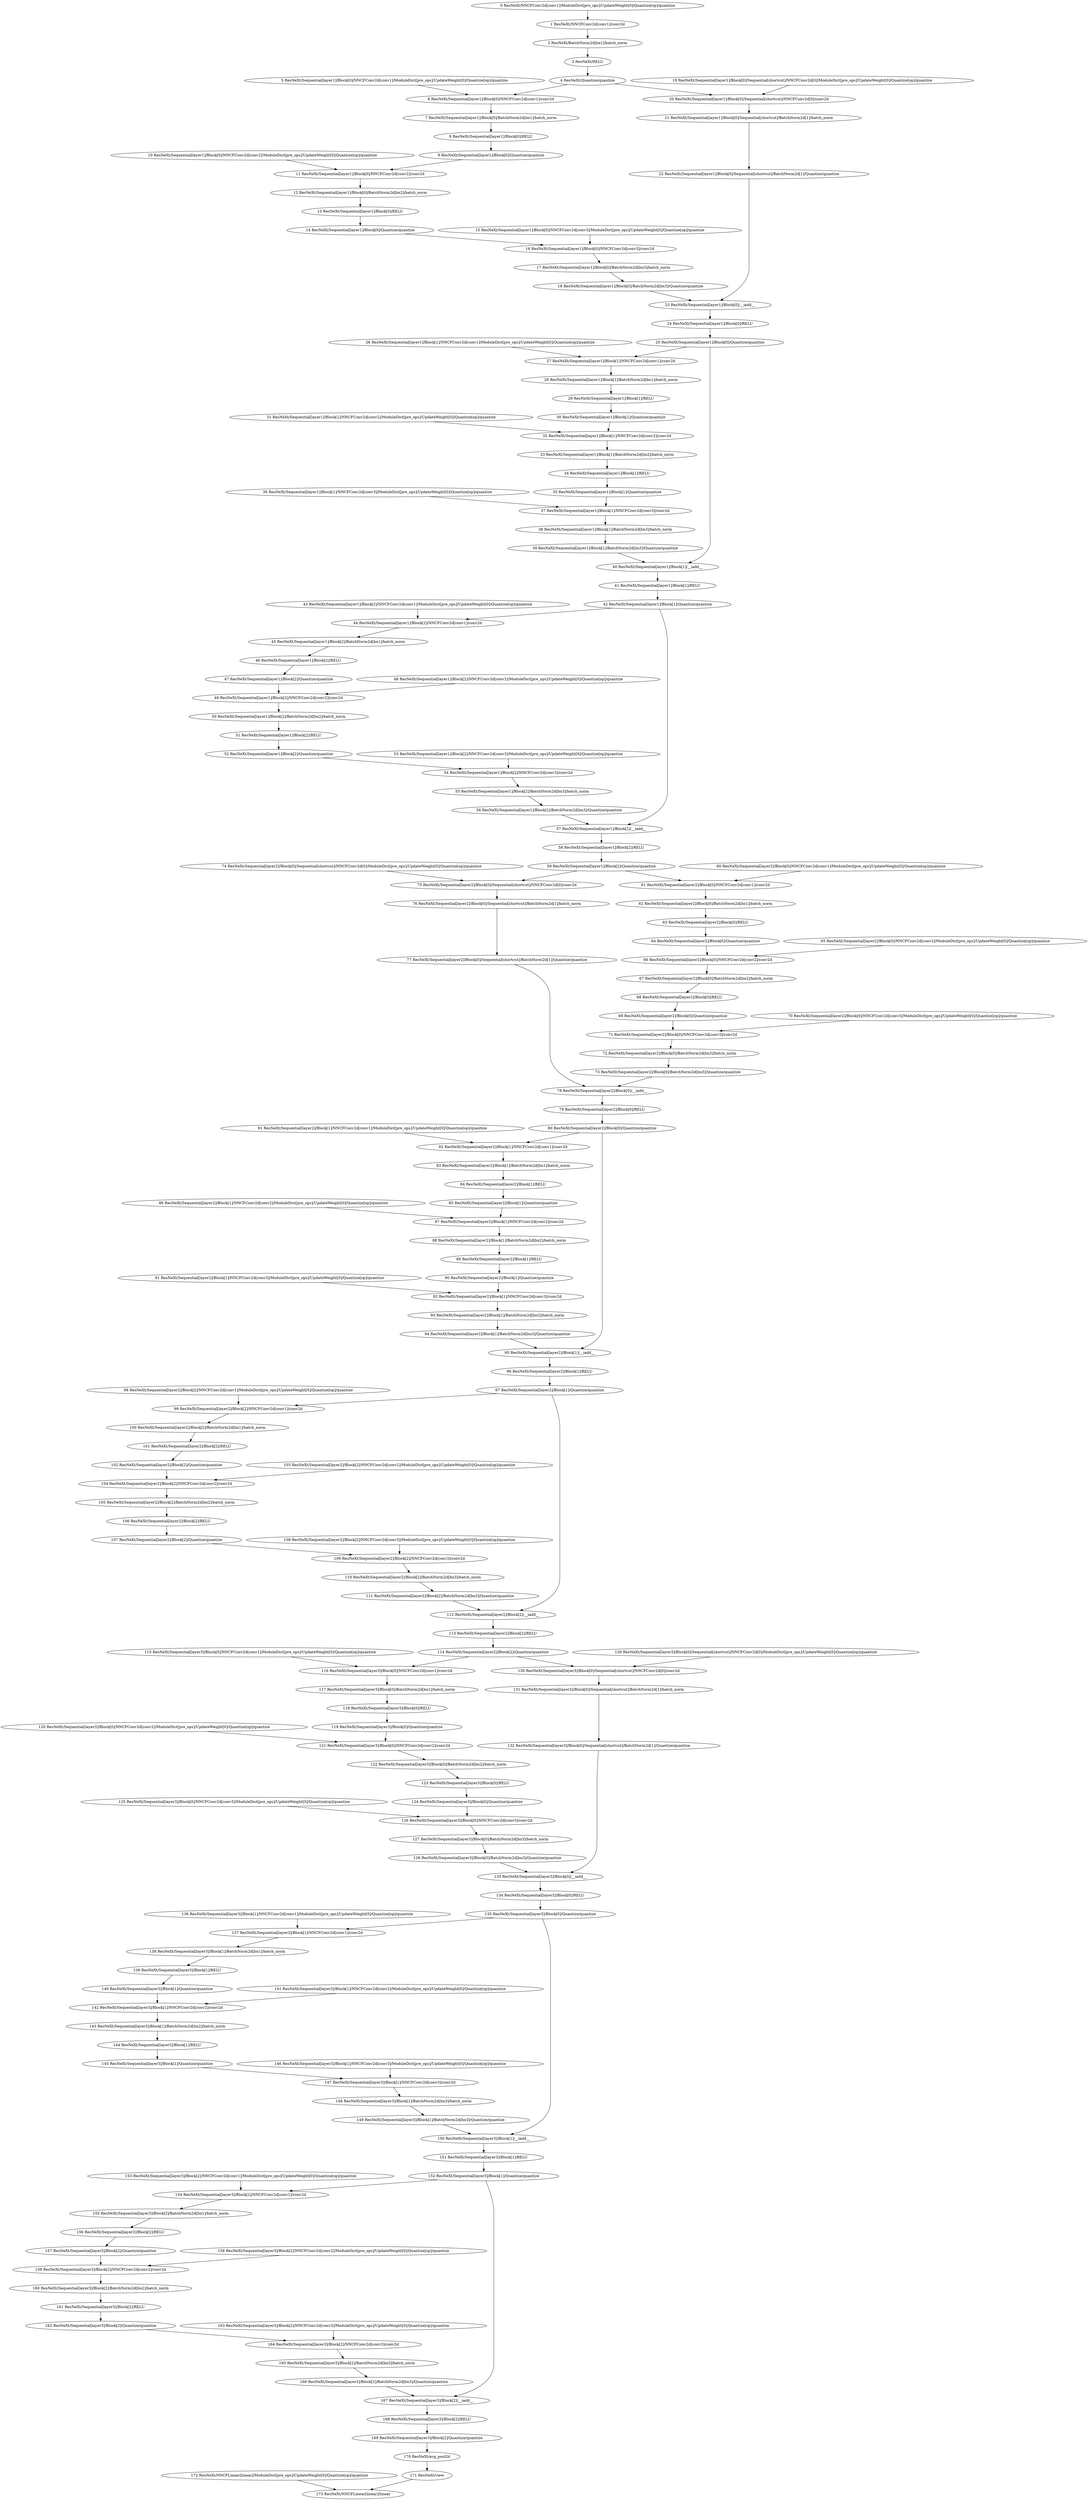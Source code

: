 strict digraph  {
"116 ResNeXt/Sequential[layer3]/Block[0]/NNCFConv2d[conv1]/conv2d" [id=116, scope="ResNeXt/Sequential[layer3]/Block[0]/NNCFConv2d[conv1]", type=conv2d];
"33 ResNeXt/Sequential[layer1]/Block[1]/BatchNorm2d[bn2]/batch_norm" [id=33, scope="ResNeXt/Sequential[layer1]/Block[1]/BatchNorm2d[bn2]", type=batch_norm];
"77 ResNeXt/Sequential[layer2]/Block[0]/Sequential[shortcut]/BatchNorm2d[1]/Quantize/quantize" [id=77, scope="ResNeXt/Sequential[layer2]/Block[0]/Sequential[shortcut]/BatchNorm2d[1]/Quantize", type=quantize];
"135 ResNeXt/Sequential[layer3]/Block[0]/Quantize/quantize" [id=135, scope="ResNeXt/Sequential[layer3]/Block[0]/Quantize", type=quantize];
"168 ResNeXt/Sequential[layer3]/Block[2]/RELU" [id=168, scope="ResNeXt/Sequential[layer3]/Block[2]", type=RELU];
"42 ResNeXt/Sequential[layer1]/Block[1]/Quantize/quantize" [id=42, scope="ResNeXt/Sequential[layer1]/Block[1]/Quantize", type=quantize];
"61 ResNeXt/Sequential[layer2]/Block[0]/NNCFConv2d[conv1]/conv2d" [id=61, scope="ResNeXt/Sequential[layer2]/Block[0]/NNCFConv2d[conv1]", type=conv2d];
"29 ResNeXt/Sequential[layer1]/Block[1]/RELU" [id=29, scope="ResNeXt/Sequential[layer1]/Block[1]", type=RELU];
"37 ResNeXt/Sequential[layer1]/Block[1]/NNCFConv2d[conv3]/conv2d" [id=37, scope="ResNeXt/Sequential[layer1]/Block[1]/NNCFConv2d[conv3]", type=conv2d];
"27 ResNeXt/Sequential[layer1]/Block[1]/NNCFConv2d[conv1]/conv2d" [id=27, scope="ResNeXt/Sequential[layer1]/Block[1]/NNCFConv2d[conv1]", type=conv2d];
"83 ResNeXt/Sequential[layer2]/Block[1]/BatchNorm2d[bn1]/batch_norm" [id=83, scope="ResNeXt/Sequential[layer2]/Block[1]/BatchNorm2d[bn1]", type=batch_norm];
"73 ResNeXt/Sequential[layer2]/Block[0]/BatchNorm2d[bn3]/Quantize/quantize" [id=73, scope="ResNeXt/Sequential[layer2]/Block[0]/BatchNorm2d[bn3]/Quantize", type=quantize];
"67 ResNeXt/Sequential[layer2]/Block[0]/BatchNorm2d[bn2]/batch_norm" [id=67, scope="ResNeXt/Sequential[layer2]/Block[0]/BatchNorm2d[bn2]", type=batch_norm];
"75 ResNeXt/Sequential[layer2]/Block[0]/Sequential[shortcut]/NNCFConv2d[0]/conv2d" [id=75, scope="ResNeXt/Sequential[layer2]/Block[0]/Sequential[shortcut]/NNCFConv2d[0]", type=conv2d];
"100 ResNeXt/Sequential[layer2]/Block[2]/BatchNorm2d[bn1]/batch_norm" [id=100, scope="ResNeXt/Sequential[layer2]/Block[2]/BatchNorm2d[bn1]", type=batch_norm];
"76 ResNeXt/Sequential[layer2]/Block[0]/Sequential[shortcut]/BatchNorm2d[1]/batch_norm" [id=76, scope="ResNeXt/Sequential[layer2]/Block[0]/Sequential[shortcut]/BatchNorm2d[1]", type=batch_norm];
"84 ResNeXt/Sequential[layer2]/Block[1]/RELU" [id=84, scope="ResNeXt/Sequential[layer2]/Block[1]", type=RELU];
"51 ResNeXt/Sequential[layer1]/Block[2]/RELU" [id=51, scope="ResNeXt/Sequential[layer1]/Block[2]", type=RELU];
"108 ResNeXt/Sequential[layer2]/Block[2]/NNCFConv2d[conv3]/ModuleDict[pre_ops]/UpdateWeight[0]/Quantize[op]/quantize" [id=108, scope="ResNeXt/Sequential[layer2]/Block[2]/NNCFConv2d[conv3]/ModuleDict[pre_ops]/UpdateWeight[0]/Quantize[op]", type=quantize];
"16 ResNeXt/Sequential[layer1]/Block[0]/NNCFConv2d[conv3]/conv2d" [id=16, scope="ResNeXt/Sequential[layer1]/Block[0]/NNCFConv2d[conv3]", type=conv2d];
"43 ResNeXt/Sequential[layer1]/Block[2]/NNCFConv2d[conv1]/ModuleDict[pre_ops]/UpdateWeight[0]/Quantize[op]/quantize" [id=43, scope="ResNeXt/Sequential[layer1]/Block[2]/NNCFConv2d[conv1]/ModuleDict[pre_ops]/UpdateWeight[0]/Quantize[op]", type=quantize];
"39 ResNeXt/Sequential[layer1]/Block[1]/BatchNorm2d[bn3]/Quantize/quantize" [id=39, scope="ResNeXt/Sequential[layer1]/Block[1]/BatchNorm2d[bn3]/Quantize", type=quantize];
"144 ResNeXt/Sequential[layer3]/Block[1]/RELU" [id=144, scope="ResNeXt/Sequential[layer3]/Block[1]", type=RELU];
"131 ResNeXt/Sequential[layer3]/Block[0]/Sequential[shortcut]/BatchNorm2d[1]/batch_norm" [id=131, scope="ResNeXt/Sequential[layer3]/Block[0]/Sequential[shortcut]/BatchNorm2d[1]", type=batch_norm];
"30 ResNeXt/Sequential[layer1]/Block[1]/Quantize/quantize" [id=30, scope="ResNeXt/Sequential[layer1]/Block[1]/Quantize", type=quantize];
"78 ResNeXt/Sequential[layer2]/Block[0]/__iadd__" [id=78, scope="ResNeXt/Sequential[layer2]/Block[0]", type=__iadd__];
"32 ResNeXt/Sequential[layer1]/Block[1]/NNCFConv2d[conv2]/conv2d" [id=32, scope="ResNeXt/Sequential[layer1]/Block[1]/NNCFConv2d[conv2]", type=conv2d];
"2 ResNeXt/BatchNorm2d[bn1]/batch_norm" [id=2, scope="ResNeXt/BatchNorm2d[bn1]", type=batch_norm];
"66 ResNeXt/Sequential[layer2]/Block[0]/NNCFConv2d[conv2]/conv2d" [id=66, scope="ResNeXt/Sequential[layer2]/Block[0]/NNCFConv2d[conv2]", type=conv2d];
"90 ResNeXt/Sequential[layer2]/Block[1]/Quantize/quantize" [id=90, scope="ResNeXt/Sequential[layer2]/Block[1]/Quantize", type=quantize];
"19 ResNeXt/Sequential[layer1]/Block[0]/Sequential[shortcut]/NNCFConv2d[0]/ModuleDict[pre_ops]/UpdateWeight[0]/Quantize[op]/quantize" [id=19, scope="ResNeXt/Sequential[layer1]/Block[0]/Sequential[shortcut]/NNCFConv2d[0]/ModuleDict[pre_ops]/UpdateWeight[0]/Quantize[op]", type=quantize];
"145 ResNeXt/Sequential[layer3]/Block[1]/Quantize/quantize" [id=145, scope="ResNeXt/Sequential[layer3]/Block[1]/Quantize", type=quantize];
"72 ResNeXt/Sequential[layer2]/Block[0]/BatchNorm2d[bn3]/batch_norm" [id=72, scope="ResNeXt/Sequential[layer2]/Block[0]/BatchNorm2d[bn3]", type=batch_norm];
"151 ResNeXt/Sequential[layer3]/Block[1]/RELU" [id=151, scope="ResNeXt/Sequential[layer3]/Block[1]", type=RELU];
"138 ResNeXt/Sequential[layer3]/Block[1]/BatchNorm2d[bn1]/batch_norm" [id=138, scope="ResNeXt/Sequential[layer3]/Block[1]/BatchNorm2d[bn1]", type=batch_norm];
"139 ResNeXt/Sequential[layer3]/Block[1]/RELU" [id=139, scope="ResNeXt/Sequential[layer3]/Block[1]", type=RELU];
"127 ResNeXt/Sequential[layer3]/Block[0]/BatchNorm2d[bn3]/batch_norm" [id=127, scope="ResNeXt/Sequential[layer3]/Block[0]/BatchNorm2d[bn3]", type=batch_norm];
"11 ResNeXt/Sequential[layer1]/Block[0]/NNCFConv2d[conv2]/conv2d" [id=11, scope="ResNeXt/Sequential[layer1]/Block[0]/NNCFConv2d[conv2]", type=conv2d];
"10 ResNeXt/Sequential[layer1]/Block[0]/NNCFConv2d[conv2]/ModuleDict[pre_ops]/UpdateWeight[0]/Quantize[op]/quantize" [id=10, scope="ResNeXt/Sequential[layer1]/Block[0]/NNCFConv2d[conv2]/ModuleDict[pre_ops]/UpdateWeight[0]/Quantize[op]", type=quantize];
"44 ResNeXt/Sequential[layer1]/Block[2]/NNCFConv2d[conv1]/conv2d" [id=44, scope="ResNeXt/Sequential[layer1]/Block[2]/NNCFConv2d[conv1]", type=conv2d];
"103 ResNeXt/Sequential[layer2]/Block[2]/NNCFConv2d[conv2]/ModuleDict[pre_ops]/UpdateWeight[0]/Quantize[op]/quantize" [id=103, scope="ResNeXt/Sequential[layer2]/Block[2]/NNCFConv2d[conv2]/ModuleDict[pre_ops]/UpdateWeight[0]/Quantize[op]", type=quantize];
"82 ResNeXt/Sequential[layer2]/Block[1]/NNCFConv2d[conv1]/conv2d" [id=82, scope="ResNeXt/Sequential[layer2]/Block[1]/NNCFConv2d[conv1]", type=conv2d];
"113 ResNeXt/Sequential[layer2]/Block[2]/RELU" [id=113, scope="ResNeXt/Sequential[layer2]/Block[2]", type=RELU];
"74 ResNeXt/Sequential[layer2]/Block[0]/Sequential[shortcut]/NNCFConv2d[0]/ModuleDict[pre_ops]/UpdateWeight[0]/Quantize[op]/quantize" [id=74, scope="ResNeXt/Sequential[layer2]/Block[0]/Sequential[shortcut]/NNCFConv2d[0]/ModuleDict[pre_ops]/UpdateWeight[0]/Quantize[op]", type=quantize];
"105 ResNeXt/Sequential[layer2]/Block[2]/BatchNorm2d[bn2]/batch_norm" [id=105, scope="ResNeXt/Sequential[layer2]/Block[2]/BatchNorm2d[bn2]", type=batch_norm];
"64 ResNeXt/Sequential[layer2]/Block[0]/Quantize/quantize" [id=64, scope="ResNeXt/Sequential[layer2]/Block[0]/Quantize", type=quantize];
"68 ResNeXt/Sequential[layer2]/Block[0]/RELU" [id=68, scope="ResNeXt/Sequential[layer2]/Block[0]", type=RELU];
"96 ResNeXt/Sequential[layer2]/Block[1]/RELU" [id=96, scope="ResNeXt/Sequential[layer2]/Block[1]", type=RELU];
"121 ResNeXt/Sequential[layer3]/Block[0]/NNCFConv2d[conv2]/conv2d" [id=121, scope="ResNeXt/Sequential[layer3]/Block[0]/NNCFConv2d[conv2]", type=conv2d];
"118 ResNeXt/Sequential[layer3]/Block[0]/RELU" [id=118, scope="ResNeXt/Sequential[layer3]/Block[0]", type=RELU];
"137 ResNeXt/Sequential[layer3]/Block[1]/NNCFConv2d[conv1]/conv2d" [id=137, scope="ResNeXt/Sequential[layer3]/Block[1]/NNCFConv2d[conv1]", type=conv2d];
"155 ResNeXt/Sequential[layer3]/Block[2]/BatchNorm2d[bn1]/batch_norm" [id=155, scope="ResNeXt/Sequential[layer3]/Block[2]/BatchNorm2d[bn1]", type=batch_norm];
"24 ResNeXt/Sequential[layer1]/Block[0]/RELU" [id=24, scope="ResNeXt/Sequential[layer1]/Block[0]", type=RELU];
"52 ResNeXt/Sequential[layer1]/Block[2]/Quantize/quantize" [id=52, scope="ResNeXt/Sequential[layer1]/Block[2]/Quantize", type=quantize];
"148 ResNeXt/Sequential[layer3]/Block[1]/BatchNorm2d[bn3]/batch_norm" [id=148, scope="ResNeXt/Sequential[layer3]/Block[1]/BatchNorm2d[bn3]", type=batch_norm];
"41 ResNeXt/Sequential[layer1]/Block[1]/RELU" [id=41, scope="ResNeXt/Sequential[layer1]/Block[1]", type=RELU];
"147 ResNeXt/Sequential[layer3]/Block[1]/NNCFConv2d[conv3]/conv2d" [id=147, scope="ResNeXt/Sequential[layer3]/Block[1]/NNCFConv2d[conv3]", type=conv2d];
"45 ResNeXt/Sequential[layer1]/Block[2]/BatchNorm2d[bn1]/batch_norm" [id=45, scope="ResNeXt/Sequential[layer1]/Block[2]/BatchNorm2d[bn1]", type=batch_norm];
"146 ResNeXt/Sequential[layer3]/Block[1]/NNCFConv2d[conv3]/ModuleDict[pre_ops]/UpdateWeight[0]/Quantize[op]/quantize" [id=146, scope="ResNeXt/Sequential[layer3]/Block[1]/NNCFConv2d[conv3]/ModuleDict[pre_ops]/UpdateWeight[0]/Quantize[op]", type=quantize];
"26 ResNeXt/Sequential[layer1]/Block[1]/NNCFConv2d[conv1]/ModuleDict[pre_ops]/UpdateWeight[0]/Quantize[op]/quantize" [id=26, scope="ResNeXt/Sequential[layer1]/Block[1]/NNCFConv2d[conv1]/ModuleDict[pre_ops]/UpdateWeight[0]/Quantize[op]", type=quantize];
"15 ResNeXt/Sequential[layer1]/Block[0]/NNCFConv2d[conv3]/ModuleDict[pre_ops]/UpdateWeight[0]/Quantize[op]/quantize" [id=15, scope="ResNeXt/Sequential[layer1]/Block[0]/NNCFConv2d[conv3]/ModuleDict[pre_ops]/UpdateWeight[0]/Quantize[op]", type=quantize];
"59 ResNeXt/Sequential[layer1]/Block[2]/Quantize/quantize" [id=59, scope="ResNeXt/Sequential[layer1]/Block[2]/Quantize", type=quantize];
"152 ResNeXt/Sequential[layer3]/Block[1]/Quantize/quantize" [id=152, scope="ResNeXt/Sequential[layer3]/Block[1]/Quantize", type=quantize];
"85 ResNeXt/Sequential[layer2]/Block[1]/Quantize/quantize" [id=85, scope="ResNeXt/Sequential[layer2]/Block[1]/Quantize", type=quantize];
"1 ResNeXt/NNCFConv2d[conv1]/conv2d" [id=1, scope="ResNeXt/NNCFConv2d[conv1]", type=conv2d];
"47 ResNeXt/Sequential[layer1]/Block[2]/Quantize/quantize" [id=47, scope="ResNeXt/Sequential[layer1]/Block[2]/Quantize", type=quantize];
"97 ResNeXt/Sequential[layer2]/Block[1]/Quantize/quantize" [id=97, scope="ResNeXt/Sequential[layer2]/Block[1]/Quantize", type=quantize];
"149 ResNeXt/Sequential[layer3]/Block[1]/BatchNorm2d[bn3]/Quantize/quantize" [id=149, scope="ResNeXt/Sequential[layer3]/Block[1]/BatchNorm2d[bn3]/Quantize", type=quantize];
"94 ResNeXt/Sequential[layer2]/Block[1]/BatchNorm2d[bn3]/Quantize/quantize" [id=94, scope="ResNeXt/Sequential[layer2]/Block[1]/BatchNorm2d[bn3]/Quantize", type=quantize];
"4 ResNeXt/Quantize/quantize" [id=4, scope="ResNeXt/Quantize", type=quantize];
"114 ResNeXt/Sequential[layer2]/Block[2]/Quantize/quantize" [id=114, scope="ResNeXt/Sequential[layer2]/Block[2]/Quantize", type=quantize];
"23 ResNeXt/Sequential[layer1]/Block[0]/__iadd__" [id=23, scope="ResNeXt/Sequential[layer1]/Block[0]", type=__iadd__];
"34 ResNeXt/Sequential[layer1]/Block[1]/RELU" [id=34, scope="ResNeXt/Sequential[layer1]/Block[1]", type=RELU];
"35 ResNeXt/Sequential[layer1]/Block[1]/Quantize/quantize" [id=35, scope="ResNeXt/Sequential[layer1]/Block[1]/Quantize", type=quantize];
"25 ResNeXt/Sequential[layer1]/Block[0]/Quantize/quantize" [id=25, scope="ResNeXt/Sequential[layer1]/Block[0]/Quantize", type=quantize];
"18 ResNeXt/Sequential[layer1]/Block[0]/BatchNorm2d[bn3]/Quantize/quantize" [id=18, scope="ResNeXt/Sequential[layer1]/Block[0]/BatchNorm2d[bn3]/Quantize", type=quantize];
"107 ResNeXt/Sequential[layer2]/Block[2]/Quantize/quantize" [id=107, scope="ResNeXt/Sequential[layer2]/Block[2]/Quantize", type=quantize];
"38 ResNeXt/Sequential[layer1]/Block[1]/BatchNorm2d[bn3]/batch_norm" [id=38, scope="ResNeXt/Sequential[layer1]/Block[1]/BatchNorm2d[bn3]", type=batch_norm];
"49 ResNeXt/Sequential[layer1]/Block[2]/NNCFConv2d[conv2]/conv2d" [id=49, scope="ResNeXt/Sequential[layer1]/Block[2]/NNCFConv2d[conv2]", type=conv2d];
"60 ResNeXt/Sequential[layer2]/Block[0]/NNCFConv2d[conv1]/ModuleDict[pre_ops]/UpdateWeight[0]/Quantize[op]/quantize" [id=60, scope="ResNeXt/Sequential[layer2]/Block[0]/NNCFConv2d[conv1]/ModuleDict[pre_ops]/UpdateWeight[0]/Quantize[op]", type=quantize];
"140 ResNeXt/Sequential[layer3]/Block[1]/Quantize/quantize" [id=140, scope="ResNeXt/Sequential[layer3]/Block[1]/Quantize", type=quantize];
"56 ResNeXt/Sequential[layer1]/Block[2]/BatchNorm2d[bn3]/Quantize/quantize" [id=56, scope="ResNeXt/Sequential[layer1]/Block[2]/BatchNorm2d[bn3]/Quantize", type=quantize];
"58 ResNeXt/Sequential[layer1]/Block[2]/RELU" [id=58, scope="ResNeXt/Sequential[layer1]/Block[2]", type=RELU];
"8 ResNeXt/Sequential[layer1]/Block[0]/RELU" [id=8, scope="ResNeXt/Sequential[layer1]/Block[0]", type=RELU];
"124 ResNeXt/Sequential[layer3]/Block[0]/Quantize/quantize" [id=124, scope="ResNeXt/Sequential[layer3]/Block[0]/Quantize", type=quantize];
"120 ResNeXt/Sequential[layer3]/Block[0]/NNCFConv2d[conv2]/ModuleDict[pre_ops]/UpdateWeight[0]/Quantize[op]/quantize" [id=120, scope="ResNeXt/Sequential[layer3]/Block[0]/NNCFConv2d[conv2]/ModuleDict[pre_ops]/UpdateWeight[0]/Quantize[op]", type=quantize];
"55 ResNeXt/Sequential[layer1]/Block[2]/BatchNorm2d[bn3]/batch_norm" [id=55, scope="ResNeXt/Sequential[layer1]/Block[2]/BatchNorm2d[bn3]", type=batch_norm];
"63 ResNeXt/Sequential[layer2]/Block[0]/RELU" [id=63, scope="ResNeXt/Sequential[layer2]/Block[0]", type=RELU];
"0 ResNeXt/NNCFConv2d[conv1]/ModuleDict[pre_ops]/UpdateWeight[0]/Quantize[op]/quantize" [id=0, scope="ResNeXt/NNCFConv2d[conv1]/ModuleDict[pre_ops]/UpdateWeight[0]/Quantize[op]", type=quantize];
"166 ResNeXt/Sequential[layer3]/Block[2]/BatchNorm2d[bn3]/Quantize/quantize" [id=166, scope="ResNeXt/Sequential[layer3]/Block[2]/BatchNorm2d[bn3]/Quantize", type=quantize];
"92 ResNeXt/Sequential[layer2]/Block[1]/NNCFConv2d[conv3]/conv2d" [id=92, scope="ResNeXt/Sequential[layer2]/Block[1]/NNCFConv2d[conv3]", type=conv2d];
"81 ResNeXt/Sequential[layer2]/Block[1]/NNCFConv2d[conv1]/ModuleDict[pre_ops]/UpdateWeight[0]/Quantize[op]/quantize" [id=81, scope="ResNeXt/Sequential[layer2]/Block[1]/NNCFConv2d[conv1]/ModuleDict[pre_ops]/UpdateWeight[0]/Quantize[op]", type=quantize];
"126 ResNeXt/Sequential[layer3]/Block[0]/NNCFConv2d[conv3]/conv2d" [id=126, scope="ResNeXt/Sequential[layer3]/Block[0]/NNCFConv2d[conv3]", type=conv2d];
"130 ResNeXt/Sequential[layer3]/Block[0]/Sequential[shortcut]/NNCFConv2d[0]/conv2d" [id=130, scope="ResNeXt/Sequential[layer3]/Block[0]/Sequential[shortcut]/NNCFConv2d[0]", type=conv2d];
"20 ResNeXt/Sequential[layer1]/Block[0]/Sequential[shortcut]/NNCFConv2d[0]/conv2d" [id=20, scope="ResNeXt/Sequential[layer1]/Block[0]/Sequential[shortcut]/NNCFConv2d[0]", type=conv2d];
"162 ResNeXt/Sequential[layer3]/Block[2]/Quantize/quantize" [id=162, scope="ResNeXt/Sequential[layer3]/Block[2]/Quantize", type=quantize];
"128 ResNeXt/Sequential[layer3]/Block[0]/BatchNorm2d[bn3]/Quantize/quantize" [id=128, scope="ResNeXt/Sequential[layer3]/Block[0]/BatchNorm2d[bn3]/Quantize", type=quantize];
"13 ResNeXt/Sequential[layer1]/Block[0]/RELU" [id=13, scope="ResNeXt/Sequential[layer1]/Block[0]", type=RELU];
"53 ResNeXt/Sequential[layer1]/Block[2]/NNCFConv2d[conv3]/ModuleDict[pre_ops]/UpdateWeight[0]/Quantize[op]/quantize" [id=53, scope="ResNeXt/Sequential[layer1]/Block[2]/NNCFConv2d[conv3]/ModuleDict[pre_ops]/UpdateWeight[0]/Quantize[op]", type=quantize];
"69 ResNeXt/Sequential[layer2]/Block[0]/Quantize/quantize" [id=69, scope="ResNeXt/Sequential[layer2]/Block[0]/Quantize", type=quantize];
"71 ResNeXt/Sequential[layer2]/Block[0]/NNCFConv2d[conv3]/conv2d" [id=71, scope="ResNeXt/Sequential[layer2]/Block[0]/NNCFConv2d[conv3]", type=conv2d];
"160 ResNeXt/Sequential[layer3]/Block[2]/BatchNorm2d[bn2]/batch_norm" [id=160, scope="ResNeXt/Sequential[layer3]/Block[2]/BatchNorm2d[bn2]", type=batch_norm];
"165 ResNeXt/Sequential[layer3]/Block[2]/BatchNorm2d[bn3]/batch_norm" [id=165, scope="ResNeXt/Sequential[layer3]/Block[2]/BatchNorm2d[bn3]", type=batch_norm];
"95 ResNeXt/Sequential[layer2]/Block[1]/__iadd__" [id=95, scope="ResNeXt/Sequential[layer2]/Block[1]", type=__iadd__];
"158 ResNeXt/Sequential[layer3]/Block[2]/NNCFConv2d[conv2]/ModuleDict[pre_ops]/UpdateWeight[0]/Quantize[op]/quantize" [id=158, scope="ResNeXt/Sequential[layer3]/Block[2]/NNCFConv2d[conv2]/ModuleDict[pre_ops]/UpdateWeight[0]/Quantize[op]", type=quantize];
"110 ResNeXt/Sequential[layer2]/Block[2]/BatchNorm2d[bn3]/batch_norm" [id=110, scope="ResNeXt/Sequential[layer2]/Block[2]/BatchNorm2d[bn3]", type=batch_norm];
"163 ResNeXt/Sequential[layer3]/Block[2]/NNCFConv2d[conv3]/ModuleDict[pre_ops]/UpdateWeight[0]/Quantize[op]/quantize" [id=163, scope="ResNeXt/Sequential[layer3]/Block[2]/NNCFConv2d[conv3]/ModuleDict[pre_ops]/UpdateWeight[0]/Quantize[op]", type=quantize];
"93 ResNeXt/Sequential[layer2]/Block[1]/BatchNorm2d[bn3]/batch_norm" [id=93, scope="ResNeXt/Sequential[layer2]/Block[1]/BatchNorm2d[bn3]", type=batch_norm];
"5 ResNeXt/Sequential[layer1]/Block[0]/NNCFConv2d[conv1]/ModuleDict[pre_ops]/UpdateWeight[0]/Quantize[op]/quantize" [id=5, scope="ResNeXt/Sequential[layer1]/Block[0]/NNCFConv2d[conv1]/ModuleDict[pre_ops]/UpdateWeight[0]/Quantize[op]", type=quantize];
"46 ResNeXt/Sequential[layer1]/Block[2]/RELU" [id=46, scope="ResNeXt/Sequential[layer1]/Block[2]", type=RELU];
"91 ResNeXt/Sequential[layer2]/Block[1]/NNCFConv2d[conv3]/ModuleDict[pre_ops]/UpdateWeight[0]/Quantize[op]/quantize" [id=91, scope="ResNeXt/Sequential[layer2]/Block[1]/NNCFConv2d[conv3]/ModuleDict[pre_ops]/UpdateWeight[0]/Quantize[op]", type=quantize];
"142 ResNeXt/Sequential[layer3]/Block[1]/NNCFConv2d[conv2]/conv2d" [id=142, scope="ResNeXt/Sequential[layer3]/Block[1]/NNCFConv2d[conv2]", type=conv2d];
"156 ResNeXt/Sequential[layer3]/Block[2]/RELU" [id=156, scope="ResNeXt/Sequential[layer3]/Block[2]", type=RELU];
"173 ResNeXt/NNCFLinear[linear]/linear" [id=173, scope="ResNeXt/NNCFLinear[linear]", type=linear];
"79 ResNeXt/Sequential[layer2]/Block[0]/RELU" [id=79, scope="ResNeXt/Sequential[layer2]/Block[0]", type=RELU];
"141 ResNeXt/Sequential[layer3]/Block[1]/NNCFConv2d[conv2]/ModuleDict[pre_ops]/UpdateWeight[0]/Quantize[op]/quantize" [id=141, scope="ResNeXt/Sequential[layer3]/Block[1]/NNCFConv2d[conv2]/ModuleDict[pre_ops]/UpdateWeight[0]/Quantize[op]", type=quantize];
"54 ResNeXt/Sequential[layer1]/Block[2]/NNCFConv2d[conv3]/conv2d" [id=54, scope="ResNeXt/Sequential[layer1]/Block[2]/NNCFConv2d[conv3]", type=conv2d];
"12 ResNeXt/Sequential[layer1]/Block[0]/BatchNorm2d[bn2]/batch_norm" [id=12, scope="ResNeXt/Sequential[layer1]/Block[0]/BatchNorm2d[bn2]", type=batch_norm];
"132 ResNeXt/Sequential[layer3]/Block[0]/Sequential[shortcut]/BatchNorm2d[1]/Quantize/quantize" [id=132, scope="ResNeXt/Sequential[layer3]/Block[0]/Sequential[shortcut]/BatchNorm2d[1]/Quantize", type=quantize];
"36 ResNeXt/Sequential[layer1]/Block[1]/NNCFConv2d[conv3]/ModuleDict[pre_ops]/UpdateWeight[0]/Quantize[op]/quantize" [id=36, scope="ResNeXt/Sequential[layer1]/Block[1]/NNCFConv2d[conv3]/ModuleDict[pre_ops]/UpdateWeight[0]/Quantize[op]", type=quantize];
"57 ResNeXt/Sequential[layer1]/Block[2]/__iadd__" [id=57, scope="ResNeXt/Sequential[layer1]/Block[2]", type=__iadd__];
"117 ResNeXt/Sequential[layer3]/Block[0]/BatchNorm2d[bn1]/batch_norm" [id=117, scope="ResNeXt/Sequential[layer3]/Block[0]/BatchNorm2d[bn1]", type=batch_norm];
"99 ResNeXt/Sequential[layer2]/Block[2]/NNCFConv2d[conv1]/conv2d" [id=99, scope="ResNeXt/Sequential[layer2]/Block[2]/NNCFConv2d[conv1]", type=conv2d];
"87 ResNeXt/Sequential[layer2]/Block[1]/NNCFConv2d[conv2]/conv2d" [id=87, scope="ResNeXt/Sequential[layer2]/Block[1]/NNCFConv2d[conv2]", type=conv2d];
"143 ResNeXt/Sequential[layer3]/Block[1]/BatchNorm2d[bn2]/batch_norm" [id=143, scope="ResNeXt/Sequential[layer3]/Block[1]/BatchNorm2d[bn2]", type=batch_norm];
"80 ResNeXt/Sequential[layer2]/Block[0]/Quantize/quantize" [id=80, scope="ResNeXt/Sequential[layer2]/Block[0]/Quantize", type=quantize];
"50 ResNeXt/Sequential[layer1]/Block[2]/BatchNorm2d[bn2]/batch_norm" [id=50, scope="ResNeXt/Sequential[layer1]/Block[2]/BatchNorm2d[bn2]", type=batch_norm];
"48 ResNeXt/Sequential[layer1]/Block[2]/NNCFConv2d[conv2]/ModuleDict[pre_ops]/UpdateWeight[0]/Quantize[op]/quantize" [id=48, scope="ResNeXt/Sequential[layer1]/Block[2]/NNCFConv2d[conv2]/ModuleDict[pre_ops]/UpdateWeight[0]/Quantize[op]", type=quantize];
"169 ResNeXt/Sequential[layer3]/Block[2]/Quantize/quantize" [id=169, scope="ResNeXt/Sequential[layer3]/Block[2]/Quantize", type=quantize];
"9 ResNeXt/Sequential[layer1]/Block[0]/Quantize/quantize" [id=9, scope="ResNeXt/Sequential[layer1]/Block[0]/Quantize", type=quantize];
"122 ResNeXt/Sequential[layer3]/Block[0]/BatchNorm2d[bn2]/batch_norm" [id=122, scope="ResNeXt/Sequential[layer3]/Block[0]/BatchNorm2d[bn2]", type=batch_norm];
"88 ResNeXt/Sequential[layer2]/Block[1]/BatchNorm2d[bn2]/batch_norm" [id=88, scope="ResNeXt/Sequential[layer2]/Block[1]/BatchNorm2d[bn2]", type=batch_norm];
"40 ResNeXt/Sequential[layer1]/Block[1]/__iadd__" [id=40, scope="ResNeXt/Sequential[layer1]/Block[1]", type=__iadd__];
"17 ResNeXt/Sequential[layer1]/Block[0]/BatchNorm2d[bn3]/batch_norm" [id=17, scope="ResNeXt/Sequential[layer1]/Block[0]/BatchNorm2d[bn3]", type=batch_norm];
"111 ResNeXt/Sequential[layer2]/Block[2]/BatchNorm2d[bn3]/Quantize/quantize" [id=111, scope="ResNeXt/Sequential[layer2]/Block[2]/BatchNorm2d[bn3]/Quantize", type=quantize];
"171 ResNeXt/view" [id=171, scope=ResNeXt, type=view];
"31 ResNeXt/Sequential[layer1]/Block[1]/NNCFConv2d[conv2]/ModuleDict[pre_ops]/UpdateWeight[0]/Quantize[op]/quantize" [id=31, scope="ResNeXt/Sequential[layer1]/Block[1]/NNCFConv2d[conv2]/ModuleDict[pre_ops]/UpdateWeight[0]/Quantize[op]", type=quantize];
"129 ResNeXt/Sequential[layer3]/Block[0]/Sequential[shortcut]/NNCFConv2d[0]/ModuleDict[pre_ops]/UpdateWeight[0]/Quantize[op]/quantize" [id=129, scope="ResNeXt/Sequential[layer3]/Block[0]/Sequential[shortcut]/NNCFConv2d[0]/ModuleDict[pre_ops]/UpdateWeight[0]/Quantize[op]", type=quantize];
"161 ResNeXt/Sequential[layer3]/Block[2]/RELU" [id=161, scope="ResNeXt/Sequential[layer3]/Block[2]", type=RELU];
"89 ResNeXt/Sequential[layer2]/Block[1]/RELU" [id=89, scope="ResNeXt/Sequential[layer2]/Block[1]", type=RELU];
"157 ResNeXt/Sequential[layer3]/Block[2]/Quantize/quantize" [id=157, scope="ResNeXt/Sequential[layer3]/Block[2]/Quantize", type=quantize];
"21 ResNeXt/Sequential[layer1]/Block[0]/Sequential[shortcut]/BatchNorm2d[1]/batch_norm" [id=21, scope="ResNeXt/Sequential[layer1]/Block[0]/Sequential[shortcut]/BatchNorm2d[1]", type=batch_norm];
"22 ResNeXt/Sequential[layer1]/Block[0]/Sequential[shortcut]/BatchNorm2d[1]/Quantize/quantize" [id=22, scope="ResNeXt/Sequential[layer1]/Block[0]/Sequential[shortcut]/BatchNorm2d[1]/Quantize", type=quantize];
"6 ResNeXt/Sequential[layer1]/Block[0]/NNCFConv2d[conv1]/conv2d" [id=6, scope="ResNeXt/Sequential[layer1]/Block[0]/NNCFConv2d[conv1]", type=conv2d];
"104 ResNeXt/Sequential[layer2]/Block[2]/NNCFConv2d[conv2]/conv2d" [id=104, scope="ResNeXt/Sequential[layer2]/Block[2]/NNCFConv2d[conv2]", type=conv2d];
"125 ResNeXt/Sequential[layer3]/Block[0]/NNCFConv2d[conv3]/ModuleDict[pre_ops]/UpdateWeight[0]/Quantize[op]/quantize" [id=125, scope="ResNeXt/Sequential[layer3]/Block[0]/NNCFConv2d[conv3]/ModuleDict[pre_ops]/UpdateWeight[0]/Quantize[op]", type=quantize];
"123 ResNeXt/Sequential[layer3]/Block[0]/RELU" [id=123, scope="ResNeXt/Sequential[layer3]/Block[0]", type=RELU];
"112 ResNeXt/Sequential[layer2]/Block[2]/__iadd__" [id=112, scope="ResNeXt/Sequential[layer2]/Block[2]", type=__iadd__];
"150 ResNeXt/Sequential[layer3]/Block[1]/__iadd__" [id=150, scope="ResNeXt/Sequential[layer3]/Block[1]", type=__iadd__];
"133 ResNeXt/Sequential[layer3]/Block[0]/__iadd__" [id=133, scope="ResNeXt/Sequential[layer3]/Block[0]", type=__iadd__];
"3 ResNeXt/RELU" [id=3, scope=ResNeXt, type=RELU];
"98 ResNeXt/Sequential[layer2]/Block[2]/NNCFConv2d[conv1]/ModuleDict[pre_ops]/UpdateWeight[0]/Quantize[op]/quantize" [id=98, scope="ResNeXt/Sequential[layer2]/Block[2]/NNCFConv2d[conv1]/ModuleDict[pre_ops]/UpdateWeight[0]/Quantize[op]", type=quantize];
"153 ResNeXt/Sequential[layer3]/Block[2]/NNCFConv2d[conv1]/ModuleDict[pre_ops]/UpdateWeight[0]/Quantize[op]/quantize" [id=153, scope="ResNeXt/Sequential[layer3]/Block[2]/NNCFConv2d[conv1]/ModuleDict[pre_ops]/UpdateWeight[0]/Quantize[op]", type=quantize];
"119 ResNeXt/Sequential[layer3]/Block[0]/Quantize/quantize" [id=119, scope="ResNeXt/Sequential[layer3]/Block[0]/Quantize", type=quantize];
"7 ResNeXt/Sequential[layer1]/Block[0]/BatchNorm2d[bn1]/batch_norm" [id=7, scope="ResNeXt/Sequential[layer1]/Block[0]/BatchNorm2d[bn1]", type=batch_norm];
"134 ResNeXt/Sequential[layer3]/Block[0]/RELU" [id=134, scope="ResNeXt/Sequential[layer3]/Block[0]", type=RELU];
"154 ResNeXt/Sequential[layer3]/Block[2]/NNCFConv2d[conv1]/conv2d" [id=154, scope="ResNeXt/Sequential[layer3]/Block[2]/NNCFConv2d[conv1]", type=conv2d];
"106 ResNeXt/Sequential[layer2]/Block[2]/RELU" [id=106, scope="ResNeXt/Sequential[layer2]/Block[2]", type=RELU];
"14 ResNeXt/Sequential[layer1]/Block[0]/Quantize/quantize" [id=14, scope="ResNeXt/Sequential[layer1]/Block[0]/Quantize", type=quantize];
"86 ResNeXt/Sequential[layer2]/Block[1]/NNCFConv2d[conv2]/ModuleDict[pre_ops]/UpdateWeight[0]/Quantize[op]/quantize" [id=86, scope="ResNeXt/Sequential[layer2]/Block[1]/NNCFConv2d[conv2]/ModuleDict[pre_ops]/UpdateWeight[0]/Quantize[op]", type=quantize];
"167 ResNeXt/Sequential[layer3]/Block[2]/__iadd__" [id=167, scope="ResNeXt/Sequential[layer3]/Block[2]", type=__iadd__];
"172 ResNeXt/NNCFLinear[linear]/ModuleDict[pre_ops]/UpdateWeight[0]/Quantize[op]/quantize" [id=172, scope="ResNeXt/NNCFLinear[linear]/ModuleDict[pre_ops]/UpdateWeight[0]/Quantize[op]", type=quantize];
"109 ResNeXt/Sequential[layer2]/Block[2]/NNCFConv2d[conv3]/conv2d" [id=109, scope="ResNeXt/Sequential[layer2]/Block[2]/NNCFConv2d[conv3]", type=conv2d];
"28 ResNeXt/Sequential[layer1]/Block[1]/BatchNorm2d[bn1]/batch_norm" [id=28, scope="ResNeXt/Sequential[layer1]/Block[1]/BatchNorm2d[bn1]", type=batch_norm];
"136 ResNeXt/Sequential[layer3]/Block[1]/NNCFConv2d[conv1]/ModuleDict[pre_ops]/UpdateWeight[0]/Quantize[op]/quantize" [id=136, scope="ResNeXt/Sequential[layer3]/Block[1]/NNCFConv2d[conv1]/ModuleDict[pre_ops]/UpdateWeight[0]/Quantize[op]", type=quantize];
"164 ResNeXt/Sequential[layer3]/Block[2]/NNCFConv2d[conv3]/conv2d" [id=164, scope="ResNeXt/Sequential[layer3]/Block[2]/NNCFConv2d[conv3]", type=conv2d];
"170 ResNeXt/avg_pool2d" [id=170, scope=ResNeXt, type=avg_pool2d];
"115 ResNeXt/Sequential[layer3]/Block[0]/NNCFConv2d[conv1]/ModuleDict[pre_ops]/UpdateWeight[0]/Quantize[op]/quantize" [id=115, scope="ResNeXt/Sequential[layer3]/Block[0]/NNCFConv2d[conv1]/ModuleDict[pre_ops]/UpdateWeight[0]/Quantize[op]", type=quantize];
"101 ResNeXt/Sequential[layer2]/Block[2]/RELU" [id=101, scope="ResNeXt/Sequential[layer2]/Block[2]", type=RELU];
"62 ResNeXt/Sequential[layer2]/Block[0]/BatchNorm2d[bn1]/batch_norm" [id=62, scope="ResNeXt/Sequential[layer2]/Block[0]/BatchNorm2d[bn1]", type=batch_norm];
"102 ResNeXt/Sequential[layer2]/Block[2]/Quantize/quantize" [id=102, scope="ResNeXt/Sequential[layer2]/Block[2]/Quantize", type=quantize];
"70 ResNeXt/Sequential[layer2]/Block[0]/NNCFConv2d[conv3]/ModuleDict[pre_ops]/UpdateWeight[0]/Quantize[op]/quantize" [id=70, scope="ResNeXt/Sequential[layer2]/Block[0]/NNCFConv2d[conv3]/ModuleDict[pre_ops]/UpdateWeight[0]/Quantize[op]", type=quantize];
"65 ResNeXt/Sequential[layer2]/Block[0]/NNCFConv2d[conv2]/ModuleDict[pre_ops]/UpdateWeight[0]/Quantize[op]/quantize" [id=65, scope="ResNeXt/Sequential[layer2]/Block[0]/NNCFConv2d[conv2]/ModuleDict[pre_ops]/UpdateWeight[0]/Quantize[op]", type=quantize];
"159 ResNeXt/Sequential[layer3]/Block[2]/NNCFConv2d[conv2]/conv2d" [id=159, scope="ResNeXt/Sequential[layer3]/Block[2]/NNCFConv2d[conv2]", type=conv2d];
"116 ResNeXt/Sequential[layer3]/Block[0]/NNCFConv2d[conv1]/conv2d" -> "117 ResNeXt/Sequential[layer3]/Block[0]/BatchNorm2d[bn1]/batch_norm";
"33 ResNeXt/Sequential[layer1]/Block[1]/BatchNorm2d[bn2]/batch_norm" -> "34 ResNeXt/Sequential[layer1]/Block[1]/RELU";
"77 ResNeXt/Sequential[layer2]/Block[0]/Sequential[shortcut]/BatchNorm2d[1]/Quantize/quantize" -> "78 ResNeXt/Sequential[layer2]/Block[0]/__iadd__";
"135 ResNeXt/Sequential[layer3]/Block[0]/Quantize/quantize" -> "137 ResNeXt/Sequential[layer3]/Block[1]/NNCFConv2d[conv1]/conv2d";
"135 ResNeXt/Sequential[layer3]/Block[0]/Quantize/quantize" -> "150 ResNeXt/Sequential[layer3]/Block[1]/__iadd__";
"168 ResNeXt/Sequential[layer3]/Block[2]/RELU" -> "169 ResNeXt/Sequential[layer3]/Block[2]/Quantize/quantize";
"42 ResNeXt/Sequential[layer1]/Block[1]/Quantize/quantize" -> "57 ResNeXt/Sequential[layer1]/Block[2]/__iadd__";
"42 ResNeXt/Sequential[layer1]/Block[1]/Quantize/quantize" -> "44 ResNeXt/Sequential[layer1]/Block[2]/NNCFConv2d[conv1]/conv2d";
"61 ResNeXt/Sequential[layer2]/Block[0]/NNCFConv2d[conv1]/conv2d" -> "62 ResNeXt/Sequential[layer2]/Block[0]/BatchNorm2d[bn1]/batch_norm";
"29 ResNeXt/Sequential[layer1]/Block[1]/RELU" -> "30 ResNeXt/Sequential[layer1]/Block[1]/Quantize/quantize";
"37 ResNeXt/Sequential[layer1]/Block[1]/NNCFConv2d[conv3]/conv2d" -> "38 ResNeXt/Sequential[layer1]/Block[1]/BatchNorm2d[bn3]/batch_norm";
"27 ResNeXt/Sequential[layer1]/Block[1]/NNCFConv2d[conv1]/conv2d" -> "28 ResNeXt/Sequential[layer1]/Block[1]/BatchNorm2d[bn1]/batch_norm";
"83 ResNeXt/Sequential[layer2]/Block[1]/BatchNorm2d[bn1]/batch_norm" -> "84 ResNeXt/Sequential[layer2]/Block[1]/RELU";
"73 ResNeXt/Sequential[layer2]/Block[0]/BatchNorm2d[bn3]/Quantize/quantize" -> "78 ResNeXt/Sequential[layer2]/Block[0]/__iadd__";
"67 ResNeXt/Sequential[layer2]/Block[0]/BatchNorm2d[bn2]/batch_norm" -> "68 ResNeXt/Sequential[layer2]/Block[0]/RELU";
"75 ResNeXt/Sequential[layer2]/Block[0]/Sequential[shortcut]/NNCFConv2d[0]/conv2d" -> "76 ResNeXt/Sequential[layer2]/Block[0]/Sequential[shortcut]/BatchNorm2d[1]/batch_norm";
"100 ResNeXt/Sequential[layer2]/Block[2]/BatchNorm2d[bn1]/batch_norm" -> "101 ResNeXt/Sequential[layer2]/Block[2]/RELU";
"76 ResNeXt/Sequential[layer2]/Block[0]/Sequential[shortcut]/BatchNorm2d[1]/batch_norm" -> "77 ResNeXt/Sequential[layer2]/Block[0]/Sequential[shortcut]/BatchNorm2d[1]/Quantize/quantize";
"84 ResNeXt/Sequential[layer2]/Block[1]/RELU" -> "85 ResNeXt/Sequential[layer2]/Block[1]/Quantize/quantize";
"51 ResNeXt/Sequential[layer1]/Block[2]/RELU" -> "52 ResNeXt/Sequential[layer1]/Block[2]/Quantize/quantize";
"108 ResNeXt/Sequential[layer2]/Block[2]/NNCFConv2d[conv3]/ModuleDict[pre_ops]/UpdateWeight[0]/Quantize[op]/quantize" -> "109 ResNeXt/Sequential[layer2]/Block[2]/NNCFConv2d[conv3]/conv2d";
"16 ResNeXt/Sequential[layer1]/Block[0]/NNCFConv2d[conv3]/conv2d" -> "17 ResNeXt/Sequential[layer1]/Block[0]/BatchNorm2d[bn3]/batch_norm";
"43 ResNeXt/Sequential[layer1]/Block[2]/NNCFConv2d[conv1]/ModuleDict[pre_ops]/UpdateWeight[0]/Quantize[op]/quantize" -> "44 ResNeXt/Sequential[layer1]/Block[2]/NNCFConv2d[conv1]/conv2d";
"39 ResNeXt/Sequential[layer1]/Block[1]/BatchNorm2d[bn3]/Quantize/quantize" -> "40 ResNeXt/Sequential[layer1]/Block[1]/__iadd__";
"144 ResNeXt/Sequential[layer3]/Block[1]/RELU" -> "145 ResNeXt/Sequential[layer3]/Block[1]/Quantize/quantize";
"131 ResNeXt/Sequential[layer3]/Block[0]/Sequential[shortcut]/BatchNorm2d[1]/batch_norm" -> "132 ResNeXt/Sequential[layer3]/Block[0]/Sequential[shortcut]/BatchNorm2d[1]/Quantize/quantize";
"30 ResNeXt/Sequential[layer1]/Block[1]/Quantize/quantize" -> "32 ResNeXt/Sequential[layer1]/Block[1]/NNCFConv2d[conv2]/conv2d";
"78 ResNeXt/Sequential[layer2]/Block[0]/__iadd__" -> "79 ResNeXt/Sequential[layer2]/Block[0]/RELU";
"32 ResNeXt/Sequential[layer1]/Block[1]/NNCFConv2d[conv2]/conv2d" -> "33 ResNeXt/Sequential[layer1]/Block[1]/BatchNorm2d[bn2]/batch_norm";
"2 ResNeXt/BatchNorm2d[bn1]/batch_norm" -> "3 ResNeXt/RELU";
"66 ResNeXt/Sequential[layer2]/Block[0]/NNCFConv2d[conv2]/conv2d" -> "67 ResNeXt/Sequential[layer2]/Block[0]/BatchNorm2d[bn2]/batch_norm";
"90 ResNeXt/Sequential[layer2]/Block[1]/Quantize/quantize" -> "92 ResNeXt/Sequential[layer2]/Block[1]/NNCFConv2d[conv3]/conv2d";
"19 ResNeXt/Sequential[layer1]/Block[0]/Sequential[shortcut]/NNCFConv2d[0]/ModuleDict[pre_ops]/UpdateWeight[0]/Quantize[op]/quantize" -> "20 ResNeXt/Sequential[layer1]/Block[0]/Sequential[shortcut]/NNCFConv2d[0]/conv2d";
"145 ResNeXt/Sequential[layer3]/Block[1]/Quantize/quantize" -> "147 ResNeXt/Sequential[layer3]/Block[1]/NNCFConv2d[conv3]/conv2d";
"72 ResNeXt/Sequential[layer2]/Block[0]/BatchNorm2d[bn3]/batch_norm" -> "73 ResNeXt/Sequential[layer2]/Block[0]/BatchNorm2d[bn3]/Quantize/quantize";
"151 ResNeXt/Sequential[layer3]/Block[1]/RELU" -> "152 ResNeXt/Sequential[layer3]/Block[1]/Quantize/quantize";
"138 ResNeXt/Sequential[layer3]/Block[1]/BatchNorm2d[bn1]/batch_norm" -> "139 ResNeXt/Sequential[layer3]/Block[1]/RELU";
"139 ResNeXt/Sequential[layer3]/Block[1]/RELU" -> "140 ResNeXt/Sequential[layer3]/Block[1]/Quantize/quantize";
"127 ResNeXt/Sequential[layer3]/Block[0]/BatchNorm2d[bn3]/batch_norm" -> "128 ResNeXt/Sequential[layer3]/Block[0]/BatchNorm2d[bn3]/Quantize/quantize";
"11 ResNeXt/Sequential[layer1]/Block[0]/NNCFConv2d[conv2]/conv2d" -> "12 ResNeXt/Sequential[layer1]/Block[0]/BatchNorm2d[bn2]/batch_norm";
"10 ResNeXt/Sequential[layer1]/Block[0]/NNCFConv2d[conv2]/ModuleDict[pre_ops]/UpdateWeight[0]/Quantize[op]/quantize" -> "11 ResNeXt/Sequential[layer1]/Block[0]/NNCFConv2d[conv2]/conv2d";
"44 ResNeXt/Sequential[layer1]/Block[2]/NNCFConv2d[conv1]/conv2d" -> "45 ResNeXt/Sequential[layer1]/Block[2]/BatchNorm2d[bn1]/batch_norm";
"103 ResNeXt/Sequential[layer2]/Block[2]/NNCFConv2d[conv2]/ModuleDict[pre_ops]/UpdateWeight[0]/Quantize[op]/quantize" -> "104 ResNeXt/Sequential[layer2]/Block[2]/NNCFConv2d[conv2]/conv2d";
"82 ResNeXt/Sequential[layer2]/Block[1]/NNCFConv2d[conv1]/conv2d" -> "83 ResNeXt/Sequential[layer2]/Block[1]/BatchNorm2d[bn1]/batch_norm";
"113 ResNeXt/Sequential[layer2]/Block[2]/RELU" -> "114 ResNeXt/Sequential[layer2]/Block[2]/Quantize/quantize";
"74 ResNeXt/Sequential[layer2]/Block[0]/Sequential[shortcut]/NNCFConv2d[0]/ModuleDict[pre_ops]/UpdateWeight[0]/Quantize[op]/quantize" -> "75 ResNeXt/Sequential[layer2]/Block[0]/Sequential[shortcut]/NNCFConv2d[0]/conv2d";
"105 ResNeXt/Sequential[layer2]/Block[2]/BatchNorm2d[bn2]/batch_norm" -> "106 ResNeXt/Sequential[layer2]/Block[2]/RELU";
"64 ResNeXt/Sequential[layer2]/Block[0]/Quantize/quantize" -> "66 ResNeXt/Sequential[layer2]/Block[0]/NNCFConv2d[conv2]/conv2d";
"68 ResNeXt/Sequential[layer2]/Block[0]/RELU" -> "69 ResNeXt/Sequential[layer2]/Block[0]/Quantize/quantize";
"96 ResNeXt/Sequential[layer2]/Block[1]/RELU" -> "97 ResNeXt/Sequential[layer2]/Block[1]/Quantize/quantize";
"121 ResNeXt/Sequential[layer3]/Block[0]/NNCFConv2d[conv2]/conv2d" -> "122 ResNeXt/Sequential[layer3]/Block[0]/BatchNorm2d[bn2]/batch_norm";
"118 ResNeXt/Sequential[layer3]/Block[0]/RELU" -> "119 ResNeXt/Sequential[layer3]/Block[0]/Quantize/quantize";
"137 ResNeXt/Sequential[layer3]/Block[1]/NNCFConv2d[conv1]/conv2d" -> "138 ResNeXt/Sequential[layer3]/Block[1]/BatchNorm2d[bn1]/batch_norm";
"155 ResNeXt/Sequential[layer3]/Block[2]/BatchNorm2d[bn1]/batch_norm" -> "156 ResNeXt/Sequential[layer3]/Block[2]/RELU";
"24 ResNeXt/Sequential[layer1]/Block[0]/RELU" -> "25 ResNeXt/Sequential[layer1]/Block[0]/Quantize/quantize";
"52 ResNeXt/Sequential[layer1]/Block[2]/Quantize/quantize" -> "54 ResNeXt/Sequential[layer1]/Block[2]/NNCFConv2d[conv3]/conv2d";
"148 ResNeXt/Sequential[layer3]/Block[1]/BatchNorm2d[bn3]/batch_norm" -> "149 ResNeXt/Sequential[layer3]/Block[1]/BatchNorm2d[bn3]/Quantize/quantize";
"41 ResNeXt/Sequential[layer1]/Block[1]/RELU" -> "42 ResNeXt/Sequential[layer1]/Block[1]/Quantize/quantize";
"147 ResNeXt/Sequential[layer3]/Block[1]/NNCFConv2d[conv3]/conv2d" -> "148 ResNeXt/Sequential[layer3]/Block[1]/BatchNorm2d[bn3]/batch_norm";
"45 ResNeXt/Sequential[layer1]/Block[2]/BatchNorm2d[bn1]/batch_norm" -> "46 ResNeXt/Sequential[layer1]/Block[2]/RELU";
"146 ResNeXt/Sequential[layer3]/Block[1]/NNCFConv2d[conv3]/ModuleDict[pre_ops]/UpdateWeight[0]/Quantize[op]/quantize" -> "147 ResNeXt/Sequential[layer3]/Block[1]/NNCFConv2d[conv3]/conv2d";
"26 ResNeXt/Sequential[layer1]/Block[1]/NNCFConv2d[conv1]/ModuleDict[pre_ops]/UpdateWeight[0]/Quantize[op]/quantize" -> "27 ResNeXt/Sequential[layer1]/Block[1]/NNCFConv2d[conv1]/conv2d";
"15 ResNeXt/Sequential[layer1]/Block[0]/NNCFConv2d[conv3]/ModuleDict[pre_ops]/UpdateWeight[0]/Quantize[op]/quantize" -> "16 ResNeXt/Sequential[layer1]/Block[0]/NNCFConv2d[conv3]/conv2d";
"59 ResNeXt/Sequential[layer1]/Block[2]/Quantize/quantize" -> "61 ResNeXt/Sequential[layer2]/Block[0]/NNCFConv2d[conv1]/conv2d";
"59 ResNeXt/Sequential[layer1]/Block[2]/Quantize/quantize" -> "75 ResNeXt/Sequential[layer2]/Block[0]/Sequential[shortcut]/NNCFConv2d[0]/conv2d";
"152 ResNeXt/Sequential[layer3]/Block[1]/Quantize/quantize" -> "154 ResNeXt/Sequential[layer3]/Block[2]/NNCFConv2d[conv1]/conv2d";
"152 ResNeXt/Sequential[layer3]/Block[1]/Quantize/quantize" -> "167 ResNeXt/Sequential[layer3]/Block[2]/__iadd__";
"85 ResNeXt/Sequential[layer2]/Block[1]/Quantize/quantize" -> "87 ResNeXt/Sequential[layer2]/Block[1]/NNCFConv2d[conv2]/conv2d";
"1 ResNeXt/NNCFConv2d[conv1]/conv2d" -> "2 ResNeXt/BatchNorm2d[bn1]/batch_norm";
"47 ResNeXt/Sequential[layer1]/Block[2]/Quantize/quantize" -> "49 ResNeXt/Sequential[layer1]/Block[2]/NNCFConv2d[conv2]/conv2d";
"97 ResNeXt/Sequential[layer2]/Block[1]/Quantize/quantize" -> "99 ResNeXt/Sequential[layer2]/Block[2]/NNCFConv2d[conv1]/conv2d";
"97 ResNeXt/Sequential[layer2]/Block[1]/Quantize/quantize" -> "112 ResNeXt/Sequential[layer2]/Block[2]/__iadd__";
"149 ResNeXt/Sequential[layer3]/Block[1]/BatchNorm2d[bn3]/Quantize/quantize" -> "150 ResNeXt/Sequential[layer3]/Block[1]/__iadd__";
"94 ResNeXt/Sequential[layer2]/Block[1]/BatchNorm2d[bn3]/Quantize/quantize" -> "95 ResNeXt/Sequential[layer2]/Block[1]/__iadd__";
"4 ResNeXt/Quantize/quantize" -> "6 ResNeXt/Sequential[layer1]/Block[0]/NNCFConv2d[conv1]/conv2d";
"4 ResNeXt/Quantize/quantize" -> "20 ResNeXt/Sequential[layer1]/Block[0]/Sequential[shortcut]/NNCFConv2d[0]/conv2d";
"114 ResNeXt/Sequential[layer2]/Block[2]/Quantize/quantize" -> "116 ResNeXt/Sequential[layer3]/Block[0]/NNCFConv2d[conv1]/conv2d";
"114 ResNeXt/Sequential[layer2]/Block[2]/Quantize/quantize" -> "130 ResNeXt/Sequential[layer3]/Block[0]/Sequential[shortcut]/NNCFConv2d[0]/conv2d";
"23 ResNeXt/Sequential[layer1]/Block[0]/__iadd__" -> "24 ResNeXt/Sequential[layer1]/Block[0]/RELU";
"34 ResNeXt/Sequential[layer1]/Block[1]/RELU" -> "35 ResNeXt/Sequential[layer1]/Block[1]/Quantize/quantize";
"35 ResNeXt/Sequential[layer1]/Block[1]/Quantize/quantize" -> "37 ResNeXt/Sequential[layer1]/Block[1]/NNCFConv2d[conv3]/conv2d";
"25 ResNeXt/Sequential[layer1]/Block[0]/Quantize/quantize" -> "40 ResNeXt/Sequential[layer1]/Block[1]/__iadd__";
"25 ResNeXt/Sequential[layer1]/Block[0]/Quantize/quantize" -> "27 ResNeXt/Sequential[layer1]/Block[1]/NNCFConv2d[conv1]/conv2d";
"18 ResNeXt/Sequential[layer1]/Block[0]/BatchNorm2d[bn3]/Quantize/quantize" -> "23 ResNeXt/Sequential[layer1]/Block[0]/__iadd__";
"107 ResNeXt/Sequential[layer2]/Block[2]/Quantize/quantize" -> "109 ResNeXt/Sequential[layer2]/Block[2]/NNCFConv2d[conv3]/conv2d";
"38 ResNeXt/Sequential[layer1]/Block[1]/BatchNorm2d[bn3]/batch_norm" -> "39 ResNeXt/Sequential[layer1]/Block[1]/BatchNorm2d[bn3]/Quantize/quantize";
"49 ResNeXt/Sequential[layer1]/Block[2]/NNCFConv2d[conv2]/conv2d" -> "50 ResNeXt/Sequential[layer1]/Block[2]/BatchNorm2d[bn2]/batch_norm";
"60 ResNeXt/Sequential[layer2]/Block[0]/NNCFConv2d[conv1]/ModuleDict[pre_ops]/UpdateWeight[0]/Quantize[op]/quantize" -> "61 ResNeXt/Sequential[layer2]/Block[0]/NNCFConv2d[conv1]/conv2d";
"140 ResNeXt/Sequential[layer3]/Block[1]/Quantize/quantize" -> "142 ResNeXt/Sequential[layer3]/Block[1]/NNCFConv2d[conv2]/conv2d";
"56 ResNeXt/Sequential[layer1]/Block[2]/BatchNorm2d[bn3]/Quantize/quantize" -> "57 ResNeXt/Sequential[layer1]/Block[2]/__iadd__";
"58 ResNeXt/Sequential[layer1]/Block[2]/RELU" -> "59 ResNeXt/Sequential[layer1]/Block[2]/Quantize/quantize";
"8 ResNeXt/Sequential[layer1]/Block[0]/RELU" -> "9 ResNeXt/Sequential[layer1]/Block[0]/Quantize/quantize";
"124 ResNeXt/Sequential[layer3]/Block[0]/Quantize/quantize" -> "126 ResNeXt/Sequential[layer3]/Block[0]/NNCFConv2d[conv3]/conv2d";
"120 ResNeXt/Sequential[layer3]/Block[0]/NNCFConv2d[conv2]/ModuleDict[pre_ops]/UpdateWeight[0]/Quantize[op]/quantize" -> "121 ResNeXt/Sequential[layer3]/Block[0]/NNCFConv2d[conv2]/conv2d";
"55 ResNeXt/Sequential[layer1]/Block[2]/BatchNorm2d[bn3]/batch_norm" -> "56 ResNeXt/Sequential[layer1]/Block[2]/BatchNorm2d[bn3]/Quantize/quantize";
"63 ResNeXt/Sequential[layer2]/Block[0]/RELU" -> "64 ResNeXt/Sequential[layer2]/Block[0]/Quantize/quantize";
"0 ResNeXt/NNCFConv2d[conv1]/ModuleDict[pre_ops]/UpdateWeight[0]/Quantize[op]/quantize" -> "1 ResNeXt/NNCFConv2d[conv1]/conv2d";
"166 ResNeXt/Sequential[layer3]/Block[2]/BatchNorm2d[bn3]/Quantize/quantize" -> "167 ResNeXt/Sequential[layer3]/Block[2]/__iadd__";
"92 ResNeXt/Sequential[layer2]/Block[1]/NNCFConv2d[conv3]/conv2d" -> "93 ResNeXt/Sequential[layer2]/Block[1]/BatchNorm2d[bn3]/batch_norm";
"81 ResNeXt/Sequential[layer2]/Block[1]/NNCFConv2d[conv1]/ModuleDict[pre_ops]/UpdateWeight[0]/Quantize[op]/quantize" -> "82 ResNeXt/Sequential[layer2]/Block[1]/NNCFConv2d[conv1]/conv2d";
"126 ResNeXt/Sequential[layer3]/Block[0]/NNCFConv2d[conv3]/conv2d" -> "127 ResNeXt/Sequential[layer3]/Block[0]/BatchNorm2d[bn3]/batch_norm";
"130 ResNeXt/Sequential[layer3]/Block[0]/Sequential[shortcut]/NNCFConv2d[0]/conv2d" -> "131 ResNeXt/Sequential[layer3]/Block[0]/Sequential[shortcut]/BatchNorm2d[1]/batch_norm";
"20 ResNeXt/Sequential[layer1]/Block[0]/Sequential[shortcut]/NNCFConv2d[0]/conv2d" -> "21 ResNeXt/Sequential[layer1]/Block[0]/Sequential[shortcut]/BatchNorm2d[1]/batch_norm";
"162 ResNeXt/Sequential[layer3]/Block[2]/Quantize/quantize" -> "164 ResNeXt/Sequential[layer3]/Block[2]/NNCFConv2d[conv3]/conv2d";
"128 ResNeXt/Sequential[layer3]/Block[0]/BatchNorm2d[bn3]/Quantize/quantize" -> "133 ResNeXt/Sequential[layer3]/Block[0]/__iadd__";
"13 ResNeXt/Sequential[layer1]/Block[0]/RELU" -> "14 ResNeXt/Sequential[layer1]/Block[0]/Quantize/quantize";
"53 ResNeXt/Sequential[layer1]/Block[2]/NNCFConv2d[conv3]/ModuleDict[pre_ops]/UpdateWeight[0]/Quantize[op]/quantize" -> "54 ResNeXt/Sequential[layer1]/Block[2]/NNCFConv2d[conv3]/conv2d";
"69 ResNeXt/Sequential[layer2]/Block[0]/Quantize/quantize" -> "71 ResNeXt/Sequential[layer2]/Block[0]/NNCFConv2d[conv3]/conv2d";
"71 ResNeXt/Sequential[layer2]/Block[0]/NNCFConv2d[conv3]/conv2d" -> "72 ResNeXt/Sequential[layer2]/Block[0]/BatchNorm2d[bn3]/batch_norm";
"160 ResNeXt/Sequential[layer3]/Block[2]/BatchNorm2d[bn2]/batch_norm" -> "161 ResNeXt/Sequential[layer3]/Block[2]/RELU";
"165 ResNeXt/Sequential[layer3]/Block[2]/BatchNorm2d[bn3]/batch_norm" -> "166 ResNeXt/Sequential[layer3]/Block[2]/BatchNorm2d[bn3]/Quantize/quantize";
"95 ResNeXt/Sequential[layer2]/Block[1]/__iadd__" -> "96 ResNeXt/Sequential[layer2]/Block[1]/RELU";
"158 ResNeXt/Sequential[layer3]/Block[2]/NNCFConv2d[conv2]/ModuleDict[pre_ops]/UpdateWeight[0]/Quantize[op]/quantize" -> "159 ResNeXt/Sequential[layer3]/Block[2]/NNCFConv2d[conv2]/conv2d";
"110 ResNeXt/Sequential[layer2]/Block[2]/BatchNorm2d[bn3]/batch_norm" -> "111 ResNeXt/Sequential[layer2]/Block[2]/BatchNorm2d[bn3]/Quantize/quantize";
"163 ResNeXt/Sequential[layer3]/Block[2]/NNCFConv2d[conv3]/ModuleDict[pre_ops]/UpdateWeight[0]/Quantize[op]/quantize" -> "164 ResNeXt/Sequential[layer3]/Block[2]/NNCFConv2d[conv3]/conv2d";
"93 ResNeXt/Sequential[layer2]/Block[1]/BatchNorm2d[bn3]/batch_norm" -> "94 ResNeXt/Sequential[layer2]/Block[1]/BatchNorm2d[bn3]/Quantize/quantize";
"5 ResNeXt/Sequential[layer1]/Block[0]/NNCFConv2d[conv1]/ModuleDict[pre_ops]/UpdateWeight[0]/Quantize[op]/quantize" -> "6 ResNeXt/Sequential[layer1]/Block[0]/NNCFConv2d[conv1]/conv2d";
"46 ResNeXt/Sequential[layer1]/Block[2]/RELU" -> "47 ResNeXt/Sequential[layer1]/Block[2]/Quantize/quantize";
"91 ResNeXt/Sequential[layer2]/Block[1]/NNCFConv2d[conv3]/ModuleDict[pre_ops]/UpdateWeight[0]/Quantize[op]/quantize" -> "92 ResNeXt/Sequential[layer2]/Block[1]/NNCFConv2d[conv3]/conv2d";
"142 ResNeXt/Sequential[layer3]/Block[1]/NNCFConv2d[conv2]/conv2d" -> "143 ResNeXt/Sequential[layer3]/Block[1]/BatchNorm2d[bn2]/batch_norm";
"156 ResNeXt/Sequential[layer3]/Block[2]/RELU" -> "157 ResNeXt/Sequential[layer3]/Block[2]/Quantize/quantize";
"79 ResNeXt/Sequential[layer2]/Block[0]/RELU" -> "80 ResNeXt/Sequential[layer2]/Block[0]/Quantize/quantize";
"141 ResNeXt/Sequential[layer3]/Block[1]/NNCFConv2d[conv2]/ModuleDict[pre_ops]/UpdateWeight[0]/Quantize[op]/quantize" -> "142 ResNeXt/Sequential[layer3]/Block[1]/NNCFConv2d[conv2]/conv2d";
"54 ResNeXt/Sequential[layer1]/Block[2]/NNCFConv2d[conv3]/conv2d" -> "55 ResNeXt/Sequential[layer1]/Block[2]/BatchNorm2d[bn3]/batch_norm";
"12 ResNeXt/Sequential[layer1]/Block[0]/BatchNorm2d[bn2]/batch_norm" -> "13 ResNeXt/Sequential[layer1]/Block[0]/RELU";
"132 ResNeXt/Sequential[layer3]/Block[0]/Sequential[shortcut]/BatchNorm2d[1]/Quantize/quantize" -> "133 ResNeXt/Sequential[layer3]/Block[0]/__iadd__";
"36 ResNeXt/Sequential[layer1]/Block[1]/NNCFConv2d[conv3]/ModuleDict[pre_ops]/UpdateWeight[0]/Quantize[op]/quantize" -> "37 ResNeXt/Sequential[layer1]/Block[1]/NNCFConv2d[conv3]/conv2d";
"57 ResNeXt/Sequential[layer1]/Block[2]/__iadd__" -> "58 ResNeXt/Sequential[layer1]/Block[2]/RELU";
"117 ResNeXt/Sequential[layer3]/Block[0]/BatchNorm2d[bn1]/batch_norm" -> "118 ResNeXt/Sequential[layer3]/Block[0]/RELU";
"99 ResNeXt/Sequential[layer2]/Block[2]/NNCFConv2d[conv1]/conv2d" -> "100 ResNeXt/Sequential[layer2]/Block[2]/BatchNorm2d[bn1]/batch_norm";
"87 ResNeXt/Sequential[layer2]/Block[1]/NNCFConv2d[conv2]/conv2d" -> "88 ResNeXt/Sequential[layer2]/Block[1]/BatchNorm2d[bn2]/batch_norm";
"143 ResNeXt/Sequential[layer3]/Block[1]/BatchNorm2d[bn2]/batch_norm" -> "144 ResNeXt/Sequential[layer3]/Block[1]/RELU";
"80 ResNeXt/Sequential[layer2]/Block[0]/Quantize/quantize" -> "95 ResNeXt/Sequential[layer2]/Block[1]/__iadd__";
"80 ResNeXt/Sequential[layer2]/Block[0]/Quantize/quantize" -> "82 ResNeXt/Sequential[layer2]/Block[1]/NNCFConv2d[conv1]/conv2d";
"50 ResNeXt/Sequential[layer1]/Block[2]/BatchNorm2d[bn2]/batch_norm" -> "51 ResNeXt/Sequential[layer1]/Block[2]/RELU";
"48 ResNeXt/Sequential[layer1]/Block[2]/NNCFConv2d[conv2]/ModuleDict[pre_ops]/UpdateWeight[0]/Quantize[op]/quantize" -> "49 ResNeXt/Sequential[layer1]/Block[2]/NNCFConv2d[conv2]/conv2d";
"169 ResNeXt/Sequential[layer3]/Block[2]/Quantize/quantize" -> "170 ResNeXt/avg_pool2d";
"9 ResNeXt/Sequential[layer1]/Block[0]/Quantize/quantize" -> "11 ResNeXt/Sequential[layer1]/Block[0]/NNCFConv2d[conv2]/conv2d";
"122 ResNeXt/Sequential[layer3]/Block[0]/BatchNorm2d[bn2]/batch_norm" -> "123 ResNeXt/Sequential[layer3]/Block[0]/RELU";
"88 ResNeXt/Sequential[layer2]/Block[1]/BatchNorm2d[bn2]/batch_norm" -> "89 ResNeXt/Sequential[layer2]/Block[1]/RELU";
"40 ResNeXt/Sequential[layer1]/Block[1]/__iadd__" -> "41 ResNeXt/Sequential[layer1]/Block[1]/RELU";
"17 ResNeXt/Sequential[layer1]/Block[0]/BatchNorm2d[bn3]/batch_norm" -> "18 ResNeXt/Sequential[layer1]/Block[0]/BatchNorm2d[bn3]/Quantize/quantize";
"111 ResNeXt/Sequential[layer2]/Block[2]/BatchNorm2d[bn3]/Quantize/quantize" -> "112 ResNeXt/Sequential[layer2]/Block[2]/__iadd__";
"171 ResNeXt/view" -> "173 ResNeXt/NNCFLinear[linear]/linear";
"31 ResNeXt/Sequential[layer1]/Block[1]/NNCFConv2d[conv2]/ModuleDict[pre_ops]/UpdateWeight[0]/Quantize[op]/quantize" -> "32 ResNeXt/Sequential[layer1]/Block[1]/NNCFConv2d[conv2]/conv2d";
"129 ResNeXt/Sequential[layer3]/Block[0]/Sequential[shortcut]/NNCFConv2d[0]/ModuleDict[pre_ops]/UpdateWeight[0]/Quantize[op]/quantize" -> "130 ResNeXt/Sequential[layer3]/Block[0]/Sequential[shortcut]/NNCFConv2d[0]/conv2d";
"161 ResNeXt/Sequential[layer3]/Block[2]/RELU" -> "162 ResNeXt/Sequential[layer3]/Block[2]/Quantize/quantize";
"89 ResNeXt/Sequential[layer2]/Block[1]/RELU" -> "90 ResNeXt/Sequential[layer2]/Block[1]/Quantize/quantize";
"157 ResNeXt/Sequential[layer3]/Block[2]/Quantize/quantize" -> "159 ResNeXt/Sequential[layer3]/Block[2]/NNCFConv2d[conv2]/conv2d";
"21 ResNeXt/Sequential[layer1]/Block[0]/Sequential[shortcut]/BatchNorm2d[1]/batch_norm" -> "22 ResNeXt/Sequential[layer1]/Block[0]/Sequential[shortcut]/BatchNorm2d[1]/Quantize/quantize";
"22 ResNeXt/Sequential[layer1]/Block[0]/Sequential[shortcut]/BatchNorm2d[1]/Quantize/quantize" -> "23 ResNeXt/Sequential[layer1]/Block[0]/__iadd__";
"6 ResNeXt/Sequential[layer1]/Block[0]/NNCFConv2d[conv1]/conv2d" -> "7 ResNeXt/Sequential[layer1]/Block[0]/BatchNorm2d[bn1]/batch_norm";
"104 ResNeXt/Sequential[layer2]/Block[2]/NNCFConv2d[conv2]/conv2d" -> "105 ResNeXt/Sequential[layer2]/Block[2]/BatchNorm2d[bn2]/batch_norm";
"125 ResNeXt/Sequential[layer3]/Block[0]/NNCFConv2d[conv3]/ModuleDict[pre_ops]/UpdateWeight[0]/Quantize[op]/quantize" -> "126 ResNeXt/Sequential[layer3]/Block[0]/NNCFConv2d[conv3]/conv2d";
"123 ResNeXt/Sequential[layer3]/Block[0]/RELU" -> "124 ResNeXt/Sequential[layer3]/Block[0]/Quantize/quantize";
"112 ResNeXt/Sequential[layer2]/Block[2]/__iadd__" -> "113 ResNeXt/Sequential[layer2]/Block[2]/RELU";
"150 ResNeXt/Sequential[layer3]/Block[1]/__iadd__" -> "151 ResNeXt/Sequential[layer3]/Block[1]/RELU";
"133 ResNeXt/Sequential[layer3]/Block[0]/__iadd__" -> "134 ResNeXt/Sequential[layer3]/Block[0]/RELU";
"3 ResNeXt/RELU" -> "4 ResNeXt/Quantize/quantize";
"98 ResNeXt/Sequential[layer2]/Block[2]/NNCFConv2d[conv1]/ModuleDict[pre_ops]/UpdateWeight[0]/Quantize[op]/quantize" -> "99 ResNeXt/Sequential[layer2]/Block[2]/NNCFConv2d[conv1]/conv2d";
"153 ResNeXt/Sequential[layer3]/Block[2]/NNCFConv2d[conv1]/ModuleDict[pre_ops]/UpdateWeight[0]/Quantize[op]/quantize" -> "154 ResNeXt/Sequential[layer3]/Block[2]/NNCFConv2d[conv1]/conv2d";
"119 ResNeXt/Sequential[layer3]/Block[0]/Quantize/quantize" -> "121 ResNeXt/Sequential[layer3]/Block[0]/NNCFConv2d[conv2]/conv2d";
"7 ResNeXt/Sequential[layer1]/Block[0]/BatchNorm2d[bn1]/batch_norm" -> "8 ResNeXt/Sequential[layer1]/Block[0]/RELU";
"134 ResNeXt/Sequential[layer3]/Block[0]/RELU" -> "135 ResNeXt/Sequential[layer3]/Block[0]/Quantize/quantize";
"154 ResNeXt/Sequential[layer3]/Block[2]/NNCFConv2d[conv1]/conv2d" -> "155 ResNeXt/Sequential[layer3]/Block[2]/BatchNorm2d[bn1]/batch_norm";
"106 ResNeXt/Sequential[layer2]/Block[2]/RELU" -> "107 ResNeXt/Sequential[layer2]/Block[2]/Quantize/quantize";
"14 ResNeXt/Sequential[layer1]/Block[0]/Quantize/quantize" -> "16 ResNeXt/Sequential[layer1]/Block[0]/NNCFConv2d[conv3]/conv2d";
"86 ResNeXt/Sequential[layer2]/Block[1]/NNCFConv2d[conv2]/ModuleDict[pre_ops]/UpdateWeight[0]/Quantize[op]/quantize" -> "87 ResNeXt/Sequential[layer2]/Block[1]/NNCFConv2d[conv2]/conv2d";
"167 ResNeXt/Sequential[layer3]/Block[2]/__iadd__" -> "168 ResNeXt/Sequential[layer3]/Block[2]/RELU";
"172 ResNeXt/NNCFLinear[linear]/ModuleDict[pre_ops]/UpdateWeight[0]/Quantize[op]/quantize" -> "173 ResNeXt/NNCFLinear[linear]/linear";
"109 ResNeXt/Sequential[layer2]/Block[2]/NNCFConv2d[conv3]/conv2d" -> "110 ResNeXt/Sequential[layer2]/Block[2]/BatchNorm2d[bn3]/batch_norm";
"28 ResNeXt/Sequential[layer1]/Block[1]/BatchNorm2d[bn1]/batch_norm" -> "29 ResNeXt/Sequential[layer1]/Block[1]/RELU";
"136 ResNeXt/Sequential[layer3]/Block[1]/NNCFConv2d[conv1]/ModuleDict[pre_ops]/UpdateWeight[0]/Quantize[op]/quantize" -> "137 ResNeXt/Sequential[layer3]/Block[1]/NNCFConv2d[conv1]/conv2d";
"164 ResNeXt/Sequential[layer3]/Block[2]/NNCFConv2d[conv3]/conv2d" -> "165 ResNeXt/Sequential[layer3]/Block[2]/BatchNorm2d[bn3]/batch_norm";
"170 ResNeXt/avg_pool2d" -> "171 ResNeXt/view";
"115 ResNeXt/Sequential[layer3]/Block[0]/NNCFConv2d[conv1]/ModuleDict[pre_ops]/UpdateWeight[0]/Quantize[op]/quantize" -> "116 ResNeXt/Sequential[layer3]/Block[0]/NNCFConv2d[conv1]/conv2d";
"101 ResNeXt/Sequential[layer2]/Block[2]/RELU" -> "102 ResNeXt/Sequential[layer2]/Block[2]/Quantize/quantize";
"62 ResNeXt/Sequential[layer2]/Block[0]/BatchNorm2d[bn1]/batch_norm" -> "63 ResNeXt/Sequential[layer2]/Block[0]/RELU";
"102 ResNeXt/Sequential[layer2]/Block[2]/Quantize/quantize" -> "104 ResNeXt/Sequential[layer2]/Block[2]/NNCFConv2d[conv2]/conv2d";
"70 ResNeXt/Sequential[layer2]/Block[0]/NNCFConv2d[conv3]/ModuleDict[pre_ops]/UpdateWeight[0]/Quantize[op]/quantize" -> "71 ResNeXt/Sequential[layer2]/Block[0]/NNCFConv2d[conv3]/conv2d";
"65 ResNeXt/Sequential[layer2]/Block[0]/NNCFConv2d[conv2]/ModuleDict[pre_ops]/UpdateWeight[0]/Quantize[op]/quantize" -> "66 ResNeXt/Sequential[layer2]/Block[0]/NNCFConv2d[conv2]/conv2d";
"159 ResNeXt/Sequential[layer3]/Block[2]/NNCFConv2d[conv2]/conv2d" -> "160 ResNeXt/Sequential[layer3]/Block[2]/BatchNorm2d[bn2]/batch_norm";
}
